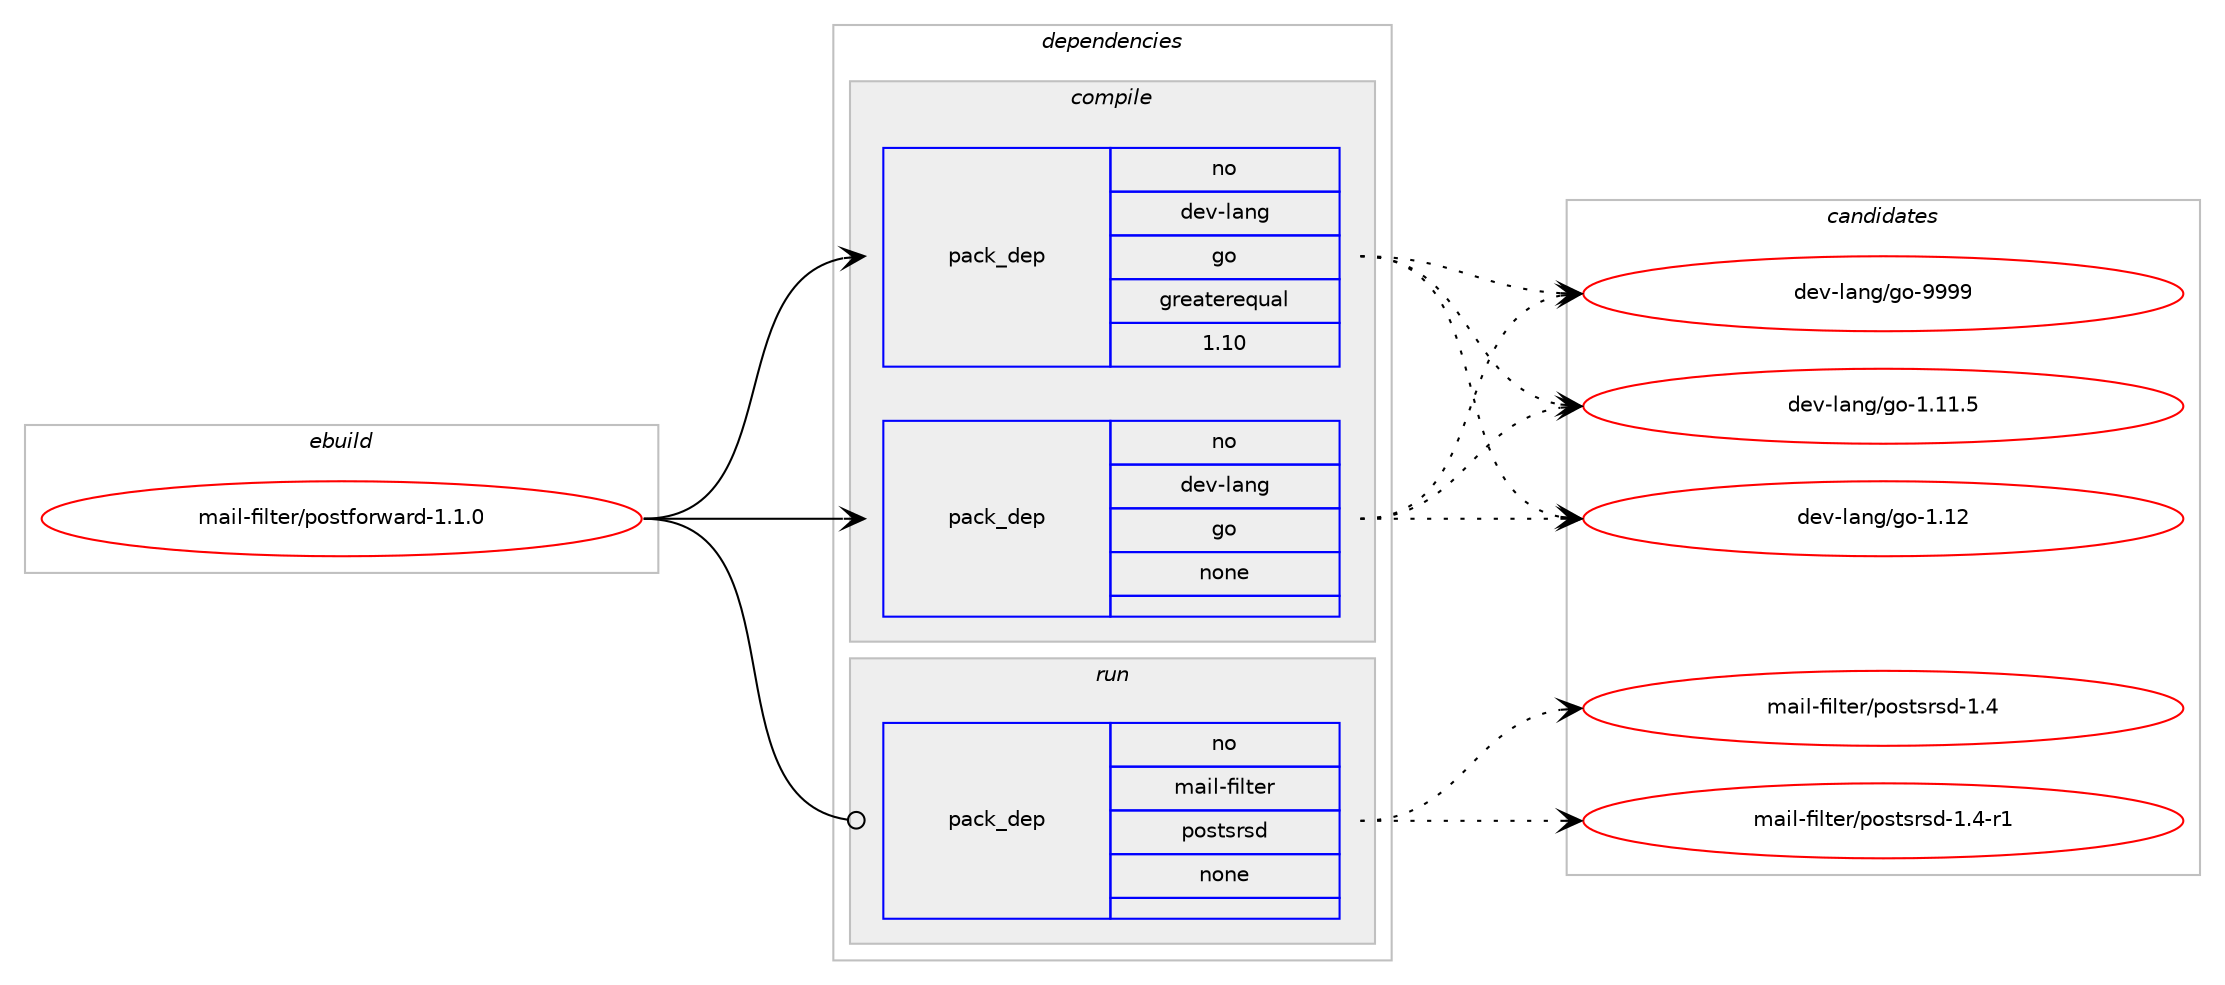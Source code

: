 digraph prolog {

# *************
# Graph options
# *************

newrank=true;
concentrate=true;
compound=true;
graph [rankdir=LR,fontname=Helvetica,fontsize=10,ranksep=1.5];#, ranksep=2.5, nodesep=0.2];
edge  [arrowhead=vee];
node  [fontname=Helvetica,fontsize=10];

# **********
# The ebuild
# **********

subgraph cluster_leftcol {
color=gray;
rank=same;
label=<<i>ebuild</i>>;
id [label="mail-filter/postforward-1.1.0", color=red, width=4, href="../mail-filter/postforward-1.1.0.svg"];
}

# ****************
# The dependencies
# ****************

subgraph cluster_midcol {
color=gray;
label=<<i>dependencies</i>>;
subgraph cluster_compile {
fillcolor="#eeeeee";
style=filled;
label=<<i>compile</i>>;
subgraph pack1139652 {
dependency1595736 [label=<<TABLE BORDER="0" CELLBORDER="1" CELLSPACING="0" CELLPADDING="4" WIDTH="220"><TR><TD ROWSPAN="6" CELLPADDING="30">pack_dep</TD></TR><TR><TD WIDTH="110">no</TD></TR><TR><TD>dev-lang</TD></TR><TR><TD>go</TD></TR><TR><TD>greaterequal</TD></TR><TR><TD>1.10</TD></TR></TABLE>>, shape=none, color=blue];
}
id:e -> dependency1595736:w [weight=20,style="solid",arrowhead="vee"];
subgraph pack1139653 {
dependency1595737 [label=<<TABLE BORDER="0" CELLBORDER="1" CELLSPACING="0" CELLPADDING="4" WIDTH="220"><TR><TD ROWSPAN="6" CELLPADDING="30">pack_dep</TD></TR><TR><TD WIDTH="110">no</TD></TR><TR><TD>dev-lang</TD></TR><TR><TD>go</TD></TR><TR><TD>none</TD></TR><TR><TD></TD></TR></TABLE>>, shape=none, color=blue];
}
id:e -> dependency1595737:w [weight=20,style="solid",arrowhead="vee"];
}
subgraph cluster_compileandrun {
fillcolor="#eeeeee";
style=filled;
label=<<i>compile and run</i>>;
}
subgraph cluster_run {
fillcolor="#eeeeee";
style=filled;
label=<<i>run</i>>;
subgraph pack1139654 {
dependency1595738 [label=<<TABLE BORDER="0" CELLBORDER="1" CELLSPACING="0" CELLPADDING="4" WIDTH="220"><TR><TD ROWSPAN="6" CELLPADDING="30">pack_dep</TD></TR><TR><TD WIDTH="110">no</TD></TR><TR><TD>mail-filter</TD></TR><TR><TD>postsrsd</TD></TR><TR><TD>none</TD></TR><TR><TD></TD></TR></TABLE>>, shape=none, color=blue];
}
id:e -> dependency1595738:w [weight=20,style="solid",arrowhead="odot"];
}
}

# **************
# The candidates
# **************

subgraph cluster_choices {
rank=same;
color=gray;
label=<<i>candidates</i>>;

subgraph choice1139652 {
color=black;
nodesep=1;
choice10010111845108971101034710311145494649494653 [label="dev-lang/go-1.11.5", color=red, width=4,href="../dev-lang/go-1.11.5.svg"];
choice1001011184510897110103471031114549464950 [label="dev-lang/go-1.12", color=red, width=4,href="../dev-lang/go-1.12.svg"];
choice1001011184510897110103471031114557575757 [label="dev-lang/go-9999", color=red, width=4,href="../dev-lang/go-9999.svg"];
dependency1595736:e -> choice10010111845108971101034710311145494649494653:w [style=dotted,weight="100"];
dependency1595736:e -> choice1001011184510897110103471031114549464950:w [style=dotted,weight="100"];
dependency1595736:e -> choice1001011184510897110103471031114557575757:w [style=dotted,weight="100"];
}
subgraph choice1139653 {
color=black;
nodesep=1;
choice10010111845108971101034710311145494649494653 [label="dev-lang/go-1.11.5", color=red, width=4,href="../dev-lang/go-1.11.5.svg"];
choice1001011184510897110103471031114549464950 [label="dev-lang/go-1.12", color=red, width=4,href="../dev-lang/go-1.12.svg"];
choice1001011184510897110103471031114557575757 [label="dev-lang/go-9999", color=red, width=4,href="../dev-lang/go-9999.svg"];
dependency1595737:e -> choice10010111845108971101034710311145494649494653:w [style=dotted,weight="100"];
dependency1595737:e -> choice1001011184510897110103471031114549464950:w [style=dotted,weight="100"];
dependency1595737:e -> choice1001011184510897110103471031114557575757:w [style=dotted,weight="100"];
}
subgraph choice1139654 {
color=black;
nodesep=1;
choice10997105108451021051081161011144711211111511611511411510045494652 [label="mail-filter/postsrsd-1.4", color=red, width=4,href="../mail-filter/postsrsd-1.4.svg"];
choice109971051084510210510811610111447112111115116115114115100454946524511449 [label="mail-filter/postsrsd-1.4-r1", color=red, width=4,href="../mail-filter/postsrsd-1.4-r1.svg"];
dependency1595738:e -> choice10997105108451021051081161011144711211111511611511411510045494652:w [style=dotted,weight="100"];
dependency1595738:e -> choice109971051084510210510811610111447112111115116115114115100454946524511449:w [style=dotted,weight="100"];
}
}

}
